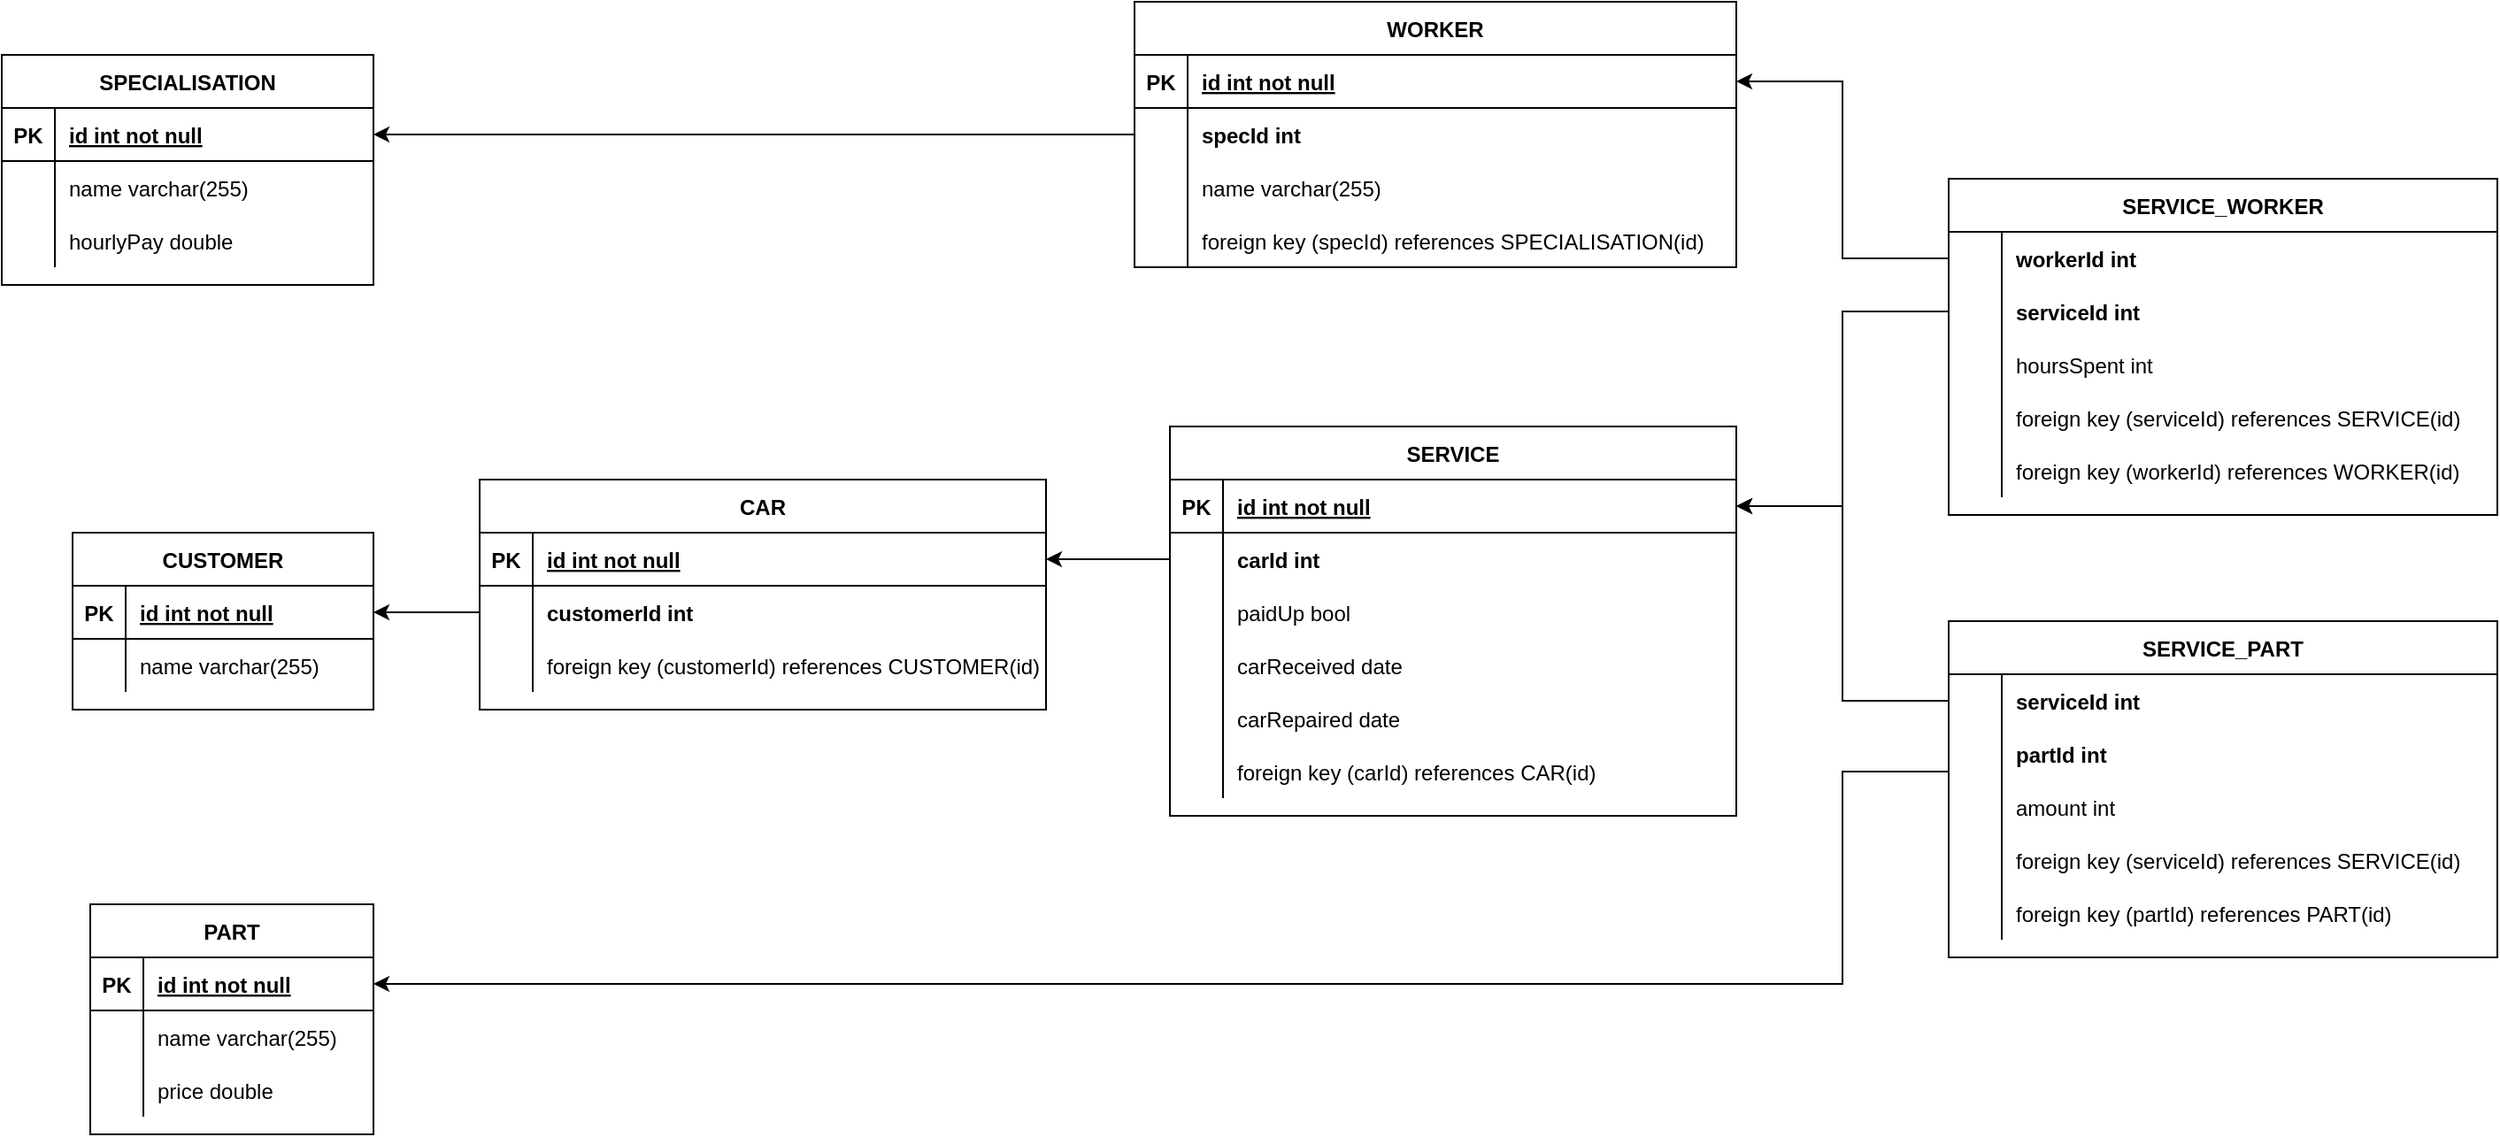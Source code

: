 <mxfile version="20.3.0" type="device"><diagram name="Page-1" id="a7904f86-f2b4-8e86-fa97-74104820619b"><mxGraphModel dx="2773" dy="918" grid="1" gridSize="10" guides="1" tooltips="1" connect="1" arrows="1" fold="1" page="1" pageScale="1" pageWidth="1100" pageHeight="850" background="none" math="0" shadow="0"><root><mxCell id="0"/><mxCell id="1" parent="0"/><mxCell id="XZ2ydOIf4kOZczTVMrgC-162" value="CAR" style="shape=table;startSize=30;container=1;collapsible=1;childLayout=tableLayout;fixedRows=1;rowLines=0;fontStyle=1;align=center;resizeLast=1;" vertex="1" parent="1"><mxGeometry x="-380" y="380" width="320" height="130" as="geometry"/></mxCell><mxCell id="XZ2ydOIf4kOZczTVMrgC-163" value="" style="shape=tableRow;horizontal=0;startSize=0;swimlaneHead=0;swimlaneBody=0;fillColor=none;collapsible=0;dropTarget=0;points=[[0,0.5],[1,0.5]];portConstraint=eastwest;top=0;left=0;right=0;bottom=1;" vertex="1" parent="XZ2ydOIf4kOZczTVMrgC-162"><mxGeometry y="30" width="320" height="30" as="geometry"/></mxCell><mxCell id="XZ2ydOIf4kOZczTVMrgC-164" value="PK" style="shape=partialRectangle;overflow=hidden;connectable=0;fillColor=none;top=0;left=0;bottom=0;right=0;fontStyle=1;" vertex="1" parent="XZ2ydOIf4kOZczTVMrgC-163"><mxGeometry width="30" height="30" as="geometry"><mxRectangle width="30" height="30" as="alternateBounds"/></mxGeometry></mxCell><mxCell id="XZ2ydOIf4kOZczTVMrgC-165" value="id int not null" style="shape=partialRectangle;overflow=hidden;connectable=0;fillColor=none;align=left;top=0;left=0;bottom=0;right=0;spacingLeft=6;fontStyle=5;" vertex="1" parent="XZ2ydOIf4kOZczTVMrgC-163"><mxGeometry x="30" width="290" height="30" as="geometry"><mxRectangle width="290" height="30" as="alternateBounds"/></mxGeometry></mxCell><mxCell id="XZ2ydOIf4kOZczTVMrgC-166" value="" style="shape=tableRow;horizontal=0;startSize=0;swimlaneHead=0;swimlaneBody=0;fillColor=none;collapsible=0;dropTarget=0;points=[[0,0.5],[1,0.5]];portConstraint=eastwest;top=0;left=0;right=0;bottom=0;" vertex="1" parent="XZ2ydOIf4kOZczTVMrgC-162"><mxGeometry y="60" width="320" height="30" as="geometry"/></mxCell><mxCell id="XZ2ydOIf4kOZczTVMrgC-167" value="" style="shape=partialRectangle;overflow=hidden;connectable=0;fillColor=none;top=0;left=0;bottom=0;right=0;" vertex="1" parent="XZ2ydOIf4kOZczTVMrgC-166"><mxGeometry width="30" height="30" as="geometry"><mxRectangle width="30" height="30" as="alternateBounds"/></mxGeometry></mxCell><mxCell id="XZ2ydOIf4kOZczTVMrgC-168" value="customerId int" style="shape=partialRectangle;overflow=hidden;connectable=0;fillColor=none;align=left;top=0;left=0;bottom=0;right=0;spacingLeft=6;fontStyle=1" vertex="1" parent="XZ2ydOIf4kOZczTVMrgC-166"><mxGeometry x="30" width="290" height="30" as="geometry"><mxRectangle width="290" height="30" as="alternateBounds"/></mxGeometry></mxCell><mxCell id="XZ2ydOIf4kOZczTVMrgC-169" value="" style="shape=tableRow;horizontal=0;startSize=0;swimlaneHead=0;swimlaneBody=0;fillColor=none;collapsible=0;dropTarget=0;points=[[0,0.5],[1,0.5]];portConstraint=eastwest;top=0;left=0;right=0;bottom=0;" vertex="1" parent="XZ2ydOIf4kOZczTVMrgC-162"><mxGeometry y="90" width="320" height="30" as="geometry"/></mxCell><mxCell id="XZ2ydOIf4kOZczTVMrgC-170" value="" style="shape=partialRectangle;overflow=hidden;connectable=0;fillColor=none;top=0;left=0;bottom=0;right=0;" vertex="1" parent="XZ2ydOIf4kOZczTVMrgC-169"><mxGeometry width="30" height="30" as="geometry"><mxRectangle width="30" height="30" as="alternateBounds"/></mxGeometry></mxCell><mxCell id="XZ2ydOIf4kOZczTVMrgC-171" value="foreign key (customerId) references CUSTOMER(id)" style="shape=partialRectangle;overflow=hidden;connectable=0;fillColor=none;align=left;top=0;left=0;bottom=0;right=0;spacingLeft=6;" vertex="1" parent="XZ2ydOIf4kOZczTVMrgC-169"><mxGeometry x="30" width="290" height="30" as="geometry"><mxRectangle width="290" height="30" as="alternateBounds"/></mxGeometry></mxCell><mxCell id="XZ2ydOIf4kOZczTVMrgC-172" value="" style="edgeStyle=orthogonalEdgeStyle;rounded=0;orthogonalLoop=1;jettySize=auto;html=1;exitX=0;exitY=0.5;exitDx=0;exitDy=0;entryX=1;entryY=0.5;entryDx=0;entryDy=0;" edge="1" parent="1" source="XZ2ydOIf4kOZczTVMrgC-177" target="XZ2ydOIf4kOZczTVMrgC-163"><mxGeometry relative="1" as="geometry"><mxPoint x="-190" y="570" as="targetPoint"/></mxGeometry></mxCell><mxCell id="XZ2ydOIf4kOZczTVMrgC-173" value="SERVICE" style="shape=table;startSize=30;container=1;collapsible=1;childLayout=tableLayout;fixedRows=1;rowLines=0;fontStyle=1;align=center;resizeLast=1;" vertex="1" parent="1"><mxGeometry x="10" y="350" width="320" height="220" as="geometry"/></mxCell><mxCell id="XZ2ydOIf4kOZczTVMrgC-174" value="" style="shape=tableRow;horizontal=0;startSize=0;swimlaneHead=0;swimlaneBody=0;fillColor=none;collapsible=0;dropTarget=0;points=[[0,0.5],[1,0.5]];portConstraint=eastwest;top=0;left=0;right=0;bottom=1;" vertex="1" parent="XZ2ydOIf4kOZczTVMrgC-173"><mxGeometry y="30" width="320" height="30" as="geometry"/></mxCell><mxCell id="XZ2ydOIf4kOZczTVMrgC-175" value="PK" style="shape=partialRectangle;overflow=hidden;connectable=0;fillColor=none;top=0;left=0;bottom=0;right=0;fontStyle=1;" vertex="1" parent="XZ2ydOIf4kOZczTVMrgC-174"><mxGeometry width="30" height="30" as="geometry"><mxRectangle width="30" height="30" as="alternateBounds"/></mxGeometry></mxCell><mxCell id="XZ2ydOIf4kOZczTVMrgC-176" value="id int not null" style="shape=partialRectangle;overflow=hidden;connectable=0;fillColor=none;align=left;top=0;left=0;bottom=0;right=0;spacingLeft=6;fontStyle=5;" vertex="1" parent="XZ2ydOIf4kOZczTVMrgC-174"><mxGeometry x="30" width="290" height="30" as="geometry"><mxRectangle width="290" height="30" as="alternateBounds"/></mxGeometry></mxCell><mxCell id="XZ2ydOIf4kOZczTVMrgC-177" value="" style="shape=tableRow;horizontal=0;startSize=0;swimlaneHead=0;swimlaneBody=0;fillColor=none;collapsible=0;dropTarget=0;points=[[0,0.5],[1,0.5]];portConstraint=eastwest;top=0;left=0;right=0;bottom=0;" vertex="1" parent="XZ2ydOIf4kOZczTVMrgC-173"><mxGeometry y="60" width="320" height="30" as="geometry"/></mxCell><mxCell id="XZ2ydOIf4kOZczTVMrgC-178" value="" style="shape=partialRectangle;overflow=hidden;connectable=0;fillColor=none;top=0;left=0;bottom=0;right=0;" vertex="1" parent="XZ2ydOIf4kOZczTVMrgC-177"><mxGeometry width="30" height="30" as="geometry"><mxRectangle width="30" height="30" as="alternateBounds"/></mxGeometry></mxCell><mxCell id="XZ2ydOIf4kOZczTVMrgC-179" value="carId int" style="shape=partialRectangle;overflow=hidden;connectable=0;fillColor=none;align=left;top=0;left=0;bottom=0;right=0;spacingLeft=6;fontStyle=1" vertex="1" parent="XZ2ydOIf4kOZczTVMrgC-177"><mxGeometry x="30" width="290" height="30" as="geometry"><mxRectangle width="290" height="30" as="alternateBounds"/></mxGeometry></mxCell><mxCell id="XZ2ydOIf4kOZczTVMrgC-180" value="" style="shape=tableRow;horizontal=0;startSize=0;swimlaneHead=0;swimlaneBody=0;fillColor=none;collapsible=0;dropTarget=0;points=[[0,0.5],[1,0.5]];portConstraint=eastwest;top=0;left=0;right=0;bottom=0;" vertex="1" parent="XZ2ydOIf4kOZczTVMrgC-173"><mxGeometry y="90" width="320" height="30" as="geometry"/></mxCell><mxCell id="XZ2ydOIf4kOZczTVMrgC-181" value="" style="shape=partialRectangle;overflow=hidden;connectable=0;fillColor=none;top=0;left=0;bottom=0;right=0;" vertex="1" parent="XZ2ydOIf4kOZczTVMrgC-180"><mxGeometry width="30" height="30" as="geometry"><mxRectangle width="30" height="30" as="alternateBounds"/></mxGeometry></mxCell><mxCell id="XZ2ydOIf4kOZczTVMrgC-182" value="paidUp bool" style="shape=partialRectangle;overflow=hidden;connectable=0;fillColor=none;align=left;top=0;left=0;bottom=0;right=0;spacingLeft=6;" vertex="1" parent="XZ2ydOIf4kOZczTVMrgC-180"><mxGeometry x="30" width="290" height="30" as="geometry"><mxRectangle width="290" height="30" as="alternateBounds"/></mxGeometry></mxCell><mxCell id="XZ2ydOIf4kOZczTVMrgC-183" value="" style="shape=tableRow;horizontal=0;startSize=0;swimlaneHead=0;swimlaneBody=0;fillColor=none;collapsible=0;dropTarget=0;points=[[0,0.5],[1,0.5]];portConstraint=eastwest;top=0;left=0;right=0;bottom=0;" vertex="1" parent="XZ2ydOIf4kOZczTVMrgC-173"><mxGeometry y="120" width="320" height="30" as="geometry"/></mxCell><mxCell id="XZ2ydOIf4kOZczTVMrgC-184" value="" style="shape=partialRectangle;overflow=hidden;connectable=0;fillColor=none;top=0;left=0;bottom=0;right=0;" vertex="1" parent="XZ2ydOIf4kOZczTVMrgC-183"><mxGeometry width="30" height="30" as="geometry"><mxRectangle width="30" height="30" as="alternateBounds"/></mxGeometry></mxCell><mxCell id="XZ2ydOIf4kOZczTVMrgC-185" value="carReceived date" style="shape=partialRectangle;overflow=hidden;connectable=0;fillColor=none;align=left;top=0;left=0;bottom=0;right=0;spacingLeft=6;" vertex="1" parent="XZ2ydOIf4kOZczTVMrgC-183"><mxGeometry x="30" width="290" height="30" as="geometry"><mxRectangle width="290" height="30" as="alternateBounds"/></mxGeometry></mxCell><mxCell id="XZ2ydOIf4kOZczTVMrgC-186" value="" style="shape=tableRow;horizontal=0;startSize=0;swimlaneHead=0;swimlaneBody=0;fillColor=none;collapsible=0;dropTarget=0;points=[[0,0.5],[1,0.5]];portConstraint=eastwest;top=0;left=0;right=0;bottom=0;" vertex="1" parent="XZ2ydOIf4kOZczTVMrgC-173"><mxGeometry y="150" width="320" height="30" as="geometry"/></mxCell><mxCell id="XZ2ydOIf4kOZczTVMrgC-187" value="" style="shape=partialRectangle;overflow=hidden;connectable=0;fillColor=none;top=0;left=0;bottom=0;right=0;" vertex="1" parent="XZ2ydOIf4kOZczTVMrgC-186"><mxGeometry width="30" height="30" as="geometry"><mxRectangle width="30" height="30" as="alternateBounds"/></mxGeometry></mxCell><mxCell id="XZ2ydOIf4kOZczTVMrgC-188" value="carRepaired date" style="shape=partialRectangle;overflow=hidden;connectable=0;fillColor=none;align=left;top=0;left=0;bottom=0;right=0;spacingLeft=6;" vertex="1" parent="XZ2ydOIf4kOZczTVMrgC-186"><mxGeometry x="30" width="290" height="30" as="geometry"><mxRectangle width="290" height="30" as="alternateBounds"/></mxGeometry></mxCell><mxCell id="XZ2ydOIf4kOZczTVMrgC-189" value="" style="shape=tableRow;horizontal=0;startSize=0;swimlaneHead=0;swimlaneBody=0;fillColor=none;collapsible=0;dropTarget=0;points=[[0,0.5],[1,0.5]];portConstraint=eastwest;top=0;left=0;right=0;bottom=0;" vertex="1" parent="XZ2ydOIf4kOZczTVMrgC-173"><mxGeometry y="180" width="320" height="30" as="geometry"/></mxCell><mxCell id="XZ2ydOIf4kOZczTVMrgC-190" value="" style="shape=partialRectangle;overflow=hidden;connectable=0;fillColor=none;top=0;left=0;bottom=0;right=0;" vertex="1" parent="XZ2ydOIf4kOZczTVMrgC-189"><mxGeometry width="30" height="30" as="geometry"><mxRectangle width="30" height="30" as="alternateBounds"/></mxGeometry></mxCell><mxCell id="XZ2ydOIf4kOZczTVMrgC-191" value="foreign key (carId) references CAR(id)" style="shape=partialRectangle;overflow=hidden;connectable=0;fillColor=none;align=left;top=0;left=0;bottom=0;right=0;spacingLeft=6;" vertex="1" parent="XZ2ydOIf4kOZczTVMrgC-189"><mxGeometry x="30" width="290" height="30" as="geometry"><mxRectangle width="290" height="30" as="alternateBounds"/></mxGeometry></mxCell><mxCell id="XZ2ydOIf4kOZczTVMrgC-192" value="PART" style="shape=table;startSize=30;container=1;collapsible=1;childLayout=tableLayout;fixedRows=1;rowLines=0;fontStyle=1;align=center;resizeLast=1;" vertex="1" parent="1"><mxGeometry x="-600" y="620" width="160" height="130" as="geometry"/></mxCell><mxCell id="XZ2ydOIf4kOZczTVMrgC-193" value="" style="shape=tableRow;horizontal=0;startSize=0;swimlaneHead=0;swimlaneBody=0;fillColor=none;collapsible=0;dropTarget=0;points=[[0,0.5],[1,0.5]];portConstraint=eastwest;top=0;left=0;right=0;bottom=1;" vertex="1" parent="XZ2ydOIf4kOZczTVMrgC-192"><mxGeometry y="30" width="160" height="30" as="geometry"/></mxCell><mxCell id="XZ2ydOIf4kOZczTVMrgC-194" value="PK" style="shape=partialRectangle;overflow=hidden;connectable=0;fillColor=none;top=0;left=0;bottom=0;right=0;fontStyle=1;" vertex="1" parent="XZ2ydOIf4kOZczTVMrgC-193"><mxGeometry width="30" height="30" as="geometry"><mxRectangle width="30" height="30" as="alternateBounds"/></mxGeometry></mxCell><mxCell id="XZ2ydOIf4kOZczTVMrgC-195" value="id int not null" style="shape=partialRectangle;overflow=hidden;connectable=0;fillColor=none;align=left;top=0;left=0;bottom=0;right=0;spacingLeft=6;fontStyle=5;" vertex="1" parent="XZ2ydOIf4kOZczTVMrgC-193"><mxGeometry x="30" width="130" height="30" as="geometry"><mxRectangle width="130" height="30" as="alternateBounds"/></mxGeometry></mxCell><mxCell id="XZ2ydOIf4kOZczTVMrgC-196" value="" style="shape=tableRow;horizontal=0;startSize=0;swimlaneHead=0;swimlaneBody=0;fillColor=none;collapsible=0;dropTarget=0;points=[[0,0.5],[1,0.5]];portConstraint=eastwest;top=0;left=0;right=0;bottom=0;" vertex="1" parent="XZ2ydOIf4kOZczTVMrgC-192"><mxGeometry y="60" width="160" height="30" as="geometry"/></mxCell><mxCell id="XZ2ydOIf4kOZczTVMrgC-197" value="" style="shape=partialRectangle;overflow=hidden;connectable=0;fillColor=none;top=0;left=0;bottom=0;right=0;" vertex="1" parent="XZ2ydOIf4kOZczTVMrgC-196"><mxGeometry width="30" height="30" as="geometry"><mxRectangle width="30" height="30" as="alternateBounds"/></mxGeometry></mxCell><mxCell id="XZ2ydOIf4kOZczTVMrgC-198" value="name varchar(255)" style="shape=partialRectangle;overflow=hidden;connectable=0;fillColor=none;align=left;top=0;left=0;bottom=0;right=0;spacingLeft=6;" vertex="1" parent="XZ2ydOIf4kOZczTVMrgC-196"><mxGeometry x="30" width="130" height="30" as="geometry"><mxRectangle width="130" height="30" as="alternateBounds"/></mxGeometry></mxCell><mxCell id="XZ2ydOIf4kOZczTVMrgC-199" value="" style="shape=tableRow;horizontal=0;startSize=0;swimlaneHead=0;swimlaneBody=0;fillColor=none;collapsible=0;dropTarget=0;points=[[0,0.5],[1,0.5]];portConstraint=eastwest;top=0;left=0;right=0;bottom=0;" vertex="1" parent="XZ2ydOIf4kOZczTVMrgC-192"><mxGeometry y="90" width="160" height="30" as="geometry"/></mxCell><mxCell id="XZ2ydOIf4kOZczTVMrgC-200" value="" style="shape=partialRectangle;overflow=hidden;connectable=0;fillColor=none;top=0;left=0;bottom=0;right=0;" vertex="1" parent="XZ2ydOIf4kOZczTVMrgC-199"><mxGeometry width="30" height="30" as="geometry"><mxRectangle width="30" height="30" as="alternateBounds"/></mxGeometry></mxCell><mxCell id="XZ2ydOIf4kOZczTVMrgC-201" value="price double" style="shape=partialRectangle;overflow=hidden;connectable=0;fillColor=none;align=left;top=0;left=0;bottom=0;right=0;spacingLeft=6;" vertex="1" parent="XZ2ydOIf4kOZczTVMrgC-199"><mxGeometry x="30" width="130" height="30" as="geometry"><mxRectangle width="130" height="30" as="alternateBounds"/></mxGeometry></mxCell><mxCell id="XZ2ydOIf4kOZczTVMrgC-202" value="WORKER" style="shape=table;startSize=30;container=1;collapsible=1;childLayout=tableLayout;fixedRows=1;rowLines=0;fontStyle=1;align=center;resizeLast=1;" vertex="1" parent="1"><mxGeometry x="-10" y="110" width="340" height="150" as="geometry"/></mxCell><mxCell id="XZ2ydOIf4kOZczTVMrgC-203" value="" style="shape=tableRow;horizontal=0;startSize=0;swimlaneHead=0;swimlaneBody=0;fillColor=none;collapsible=0;dropTarget=0;points=[[0,0.5],[1,0.5]];portConstraint=eastwest;top=0;left=0;right=0;bottom=1;" vertex="1" parent="XZ2ydOIf4kOZczTVMrgC-202"><mxGeometry y="30" width="340" height="30" as="geometry"/></mxCell><mxCell id="XZ2ydOIf4kOZczTVMrgC-204" value="PK" style="shape=partialRectangle;overflow=hidden;connectable=0;fillColor=none;top=0;left=0;bottom=0;right=0;fontStyle=1;" vertex="1" parent="XZ2ydOIf4kOZczTVMrgC-203"><mxGeometry width="30" height="30" as="geometry"><mxRectangle width="30" height="30" as="alternateBounds"/></mxGeometry></mxCell><mxCell id="XZ2ydOIf4kOZczTVMrgC-205" value="id int not null" style="shape=partialRectangle;overflow=hidden;connectable=0;fillColor=none;align=left;top=0;left=0;bottom=0;right=0;spacingLeft=6;fontStyle=5;" vertex="1" parent="XZ2ydOIf4kOZczTVMrgC-203"><mxGeometry x="30" width="310" height="30" as="geometry"><mxRectangle width="310" height="30" as="alternateBounds"/></mxGeometry></mxCell><mxCell id="XZ2ydOIf4kOZczTVMrgC-206" value="" style="shape=tableRow;horizontal=0;startSize=0;swimlaneHead=0;swimlaneBody=0;fillColor=none;collapsible=0;dropTarget=0;points=[[0,0.5],[1,0.5]];portConstraint=eastwest;top=0;left=0;right=0;bottom=0;" vertex="1" parent="XZ2ydOIf4kOZczTVMrgC-202"><mxGeometry y="60" width="340" height="30" as="geometry"/></mxCell><mxCell id="XZ2ydOIf4kOZczTVMrgC-207" value="" style="shape=partialRectangle;overflow=hidden;connectable=0;fillColor=none;top=0;left=0;bottom=0;right=0;" vertex="1" parent="XZ2ydOIf4kOZczTVMrgC-206"><mxGeometry width="30" height="30" as="geometry"><mxRectangle width="30" height="30" as="alternateBounds"/></mxGeometry></mxCell><mxCell id="XZ2ydOIf4kOZczTVMrgC-208" value="specId int" style="shape=partialRectangle;overflow=hidden;connectable=0;fillColor=none;align=left;top=0;left=0;bottom=0;right=0;spacingLeft=6;fontStyle=1" vertex="1" parent="XZ2ydOIf4kOZczTVMrgC-206"><mxGeometry x="30" width="310" height="30" as="geometry"><mxRectangle width="310" height="30" as="alternateBounds"/></mxGeometry></mxCell><mxCell id="XZ2ydOIf4kOZczTVMrgC-209" value="" style="shape=tableRow;horizontal=0;startSize=0;swimlaneHead=0;swimlaneBody=0;fillColor=none;collapsible=0;dropTarget=0;points=[[0,0.5],[1,0.5]];portConstraint=eastwest;top=0;left=0;right=0;bottom=0;" vertex="1" parent="XZ2ydOIf4kOZczTVMrgC-202"><mxGeometry y="90" width="340" height="30" as="geometry"/></mxCell><mxCell id="XZ2ydOIf4kOZczTVMrgC-210" value="" style="shape=partialRectangle;overflow=hidden;connectable=0;fillColor=none;top=0;left=0;bottom=0;right=0;" vertex="1" parent="XZ2ydOIf4kOZczTVMrgC-209"><mxGeometry width="30" height="30" as="geometry"><mxRectangle width="30" height="30" as="alternateBounds"/></mxGeometry></mxCell><mxCell id="XZ2ydOIf4kOZczTVMrgC-211" value="name varchar(255)" style="shape=partialRectangle;overflow=hidden;connectable=0;fillColor=none;align=left;top=0;left=0;bottom=0;right=0;spacingLeft=6;" vertex="1" parent="XZ2ydOIf4kOZczTVMrgC-209"><mxGeometry x="30" width="310" height="30" as="geometry"><mxRectangle width="310" height="30" as="alternateBounds"/></mxGeometry></mxCell><mxCell id="XZ2ydOIf4kOZczTVMrgC-212" value="" style="shape=tableRow;horizontal=0;startSize=0;swimlaneHead=0;swimlaneBody=0;fillColor=none;collapsible=0;dropTarget=0;points=[[0,0.5],[1,0.5]];portConstraint=eastwest;top=0;left=0;right=0;bottom=0;" vertex="1" parent="XZ2ydOIf4kOZczTVMrgC-202"><mxGeometry y="120" width="340" height="30" as="geometry"/></mxCell><mxCell id="XZ2ydOIf4kOZczTVMrgC-213" value="" style="shape=partialRectangle;overflow=hidden;connectable=0;fillColor=none;top=0;left=0;bottom=0;right=0;" vertex="1" parent="XZ2ydOIf4kOZczTVMrgC-212"><mxGeometry width="30" height="30" as="geometry"><mxRectangle width="30" height="30" as="alternateBounds"/></mxGeometry></mxCell><mxCell id="XZ2ydOIf4kOZczTVMrgC-214" value="foreign key (specId) references SPECIALISATION(id)" style="shape=partialRectangle;overflow=hidden;connectable=0;fillColor=none;align=left;top=0;left=0;bottom=0;right=0;spacingLeft=6;" vertex="1" parent="XZ2ydOIf4kOZczTVMrgC-212"><mxGeometry x="30" width="310" height="30" as="geometry"><mxRectangle width="310" height="30" as="alternateBounds"/></mxGeometry></mxCell><mxCell id="XZ2ydOIf4kOZczTVMrgC-215" value="SERVICE_WORKER" style="shape=table;startSize=30;container=1;collapsible=1;childLayout=tableLayout;fixedRows=1;rowLines=0;fontStyle=1;align=center;resizeLast=1;" vertex="1" parent="1"><mxGeometry x="450" y="210" width="310" height="190" as="geometry"/></mxCell><mxCell id="XZ2ydOIf4kOZczTVMrgC-216" value="" style="shape=tableRow;horizontal=0;startSize=0;swimlaneHead=0;swimlaneBody=0;fillColor=none;collapsible=0;dropTarget=0;points=[[0,0.5],[1,0.5]];portConstraint=eastwest;top=0;left=0;right=0;bottom=0;" vertex="1" parent="XZ2ydOIf4kOZczTVMrgC-215"><mxGeometry y="30" width="310" height="30" as="geometry"/></mxCell><mxCell id="XZ2ydOIf4kOZczTVMrgC-217" value="" style="shape=partialRectangle;overflow=hidden;connectable=0;fillColor=none;top=0;left=0;bottom=0;right=0;" vertex="1" parent="XZ2ydOIf4kOZczTVMrgC-216"><mxGeometry width="30" height="30" as="geometry"><mxRectangle width="30" height="30" as="alternateBounds"/></mxGeometry></mxCell><mxCell id="XZ2ydOIf4kOZczTVMrgC-218" value="workerId int" style="shape=partialRectangle;overflow=hidden;connectable=0;fillColor=none;align=left;top=0;left=0;bottom=0;right=0;spacingLeft=6;fontStyle=1" vertex="1" parent="XZ2ydOIf4kOZczTVMrgC-216"><mxGeometry x="30" width="280" height="30" as="geometry"><mxRectangle width="280" height="30" as="alternateBounds"/></mxGeometry></mxCell><mxCell id="XZ2ydOIf4kOZczTVMrgC-219" value="" style="shape=tableRow;horizontal=0;startSize=0;swimlaneHead=0;swimlaneBody=0;fillColor=none;collapsible=0;dropTarget=0;points=[[0,0.5],[1,0.5]];portConstraint=eastwest;top=0;left=0;right=0;bottom=0;" vertex="1" parent="XZ2ydOIf4kOZczTVMrgC-215"><mxGeometry y="60" width="310" height="30" as="geometry"/></mxCell><mxCell id="XZ2ydOIf4kOZczTVMrgC-220" value="" style="shape=partialRectangle;overflow=hidden;connectable=0;fillColor=none;top=0;left=0;bottom=0;right=0;" vertex="1" parent="XZ2ydOIf4kOZczTVMrgC-219"><mxGeometry width="30" height="30" as="geometry"><mxRectangle width="30" height="30" as="alternateBounds"/></mxGeometry></mxCell><mxCell id="XZ2ydOIf4kOZczTVMrgC-221" value="serviceId int" style="shape=partialRectangle;overflow=hidden;connectable=0;fillColor=none;align=left;top=0;left=0;bottom=0;right=0;spacingLeft=6;fontStyle=1" vertex="1" parent="XZ2ydOIf4kOZczTVMrgC-219"><mxGeometry x="30" width="280" height="30" as="geometry"><mxRectangle width="280" height="30" as="alternateBounds"/></mxGeometry></mxCell><mxCell id="XZ2ydOIf4kOZczTVMrgC-222" value="" style="shape=tableRow;horizontal=0;startSize=0;swimlaneHead=0;swimlaneBody=0;fillColor=none;collapsible=0;dropTarget=0;points=[[0,0.5],[1,0.5]];portConstraint=eastwest;top=0;left=0;right=0;bottom=0;" vertex="1" parent="XZ2ydOIf4kOZczTVMrgC-215"><mxGeometry y="90" width="310" height="30" as="geometry"/></mxCell><mxCell id="XZ2ydOIf4kOZczTVMrgC-223" value="" style="shape=partialRectangle;overflow=hidden;connectable=0;fillColor=none;top=0;left=0;bottom=0;right=0;" vertex="1" parent="XZ2ydOIf4kOZczTVMrgC-222"><mxGeometry width="30" height="30" as="geometry"><mxRectangle width="30" height="30" as="alternateBounds"/></mxGeometry></mxCell><mxCell id="XZ2ydOIf4kOZczTVMrgC-224" value="hoursSpent int" style="shape=partialRectangle;overflow=hidden;connectable=0;fillColor=none;align=left;top=0;left=0;bottom=0;right=0;spacingLeft=6;" vertex="1" parent="XZ2ydOIf4kOZczTVMrgC-222"><mxGeometry x="30" width="280" height="30" as="geometry"><mxRectangle width="280" height="30" as="alternateBounds"/></mxGeometry></mxCell><mxCell id="XZ2ydOIf4kOZczTVMrgC-225" value="" style="shape=tableRow;horizontal=0;startSize=0;swimlaneHead=0;swimlaneBody=0;fillColor=none;collapsible=0;dropTarget=0;points=[[0,0.5],[1,0.5]];portConstraint=eastwest;top=0;left=0;right=0;bottom=0;" vertex="1" parent="XZ2ydOIf4kOZczTVMrgC-215"><mxGeometry y="120" width="310" height="30" as="geometry"/></mxCell><mxCell id="XZ2ydOIf4kOZczTVMrgC-226" value="" style="shape=partialRectangle;overflow=hidden;connectable=0;fillColor=none;top=0;left=0;bottom=0;right=0;" vertex="1" parent="XZ2ydOIf4kOZczTVMrgC-225"><mxGeometry width="30" height="30" as="geometry"><mxRectangle width="30" height="30" as="alternateBounds"/></mxGeometry></mxCell><mxCell id="XZ2ydOIf4kOZczTVMrgC-227" value="foreign key (serviceId) references SERVICE(id)" style="shape=partialRectangle;overflow=hidden;connectable=0;fillColor=none;align=left;top=0;left=0;bottom=0;right=0;spacingLeft=6;" vertex="1" parent="XZ2ydOIf4kOZczTVMrgC-225"><mxGeometry x="30" width="280" height="30" as="geometry"><mxRectangle width="280" height="30" as="alternateBounds"/></mxGeometry></mxCell><mxCell id="XZ2ydOIf4kOZczTVMrgC-228" value="" style="shape=tableRow;horizontal=0;startSize=0;swimlaneHead=0;swimlaneBody=0;fillColor=none;collapsible=0;dropTarget=0;points=[[0,0.5],[1,0.5]];portConstraint=eastwest;top=0;left=0;right=0;bottom=0;" vertex="1" parent="XZ2ydOIf4kOZczTVMrgC-215"><mxGeometry y="150" width="310" height="30" as="geometry"/></mxCell><mxCell id="XZ2ydOIf4kOZczTVMrgC-229" value="" style="shape=partialRectangle;overflow=hidden;connectable=0;fillColor=none;top=0;left=0;bottom=0;right=0;" vertex="1" parent="XZ2ydOIf4kOZczTVMrgC-228"><mxGeometry width="30" height="30" as="geometry"><mxRectangle width="30" height="30" as="alternateBounds"/></mxGeometry></mxCell><mxCell id="XZ2ydOIf4kOZczTVMrgC-230" value="foreign key (workerId) references WORKER(id)" style="shape=partialRectangle;overflow=hidden;connectable=0;fillColor=none;align=left;top=0;left=0;bottom=0;right=0;spacingLeft=6;" vertex="1" parent="XZ2ydOIf4kOZczTVMrgC-228"><mxGeometry x="30" width="280" height="30" as="geometry"><mxRectangle width="280" height="30" as="alternateBounds"/></mxGeometry></mxCell><mxCell id="XZ2ydOIf4kOZczTVMrgC-231" value="SERVICE_PART" style="shape=table;startSize=30;container=1;collapsible=1;childLayout=tableLayout;fixedRows=1;rowLines=0;fontStyle=1;align=center;resizeLast=1;" vertex="1" parent="1"><mxGeometry x="450" y="460" width="310" height="190" as="geometry"><mxRectangle x="380" y="440" width="130" height="30" as="alternateBounds"/></mxGeometry></mxCell><mxCell id="XZ2ydOIf4kOZczTVMrgC-232" value="" style="shape=tableRow;horizontal=0;startSize=0;swimlaneHead=0;swimlaneBody=0;fillColor=none;collapsible=0;dropTarget=0;points=[[0,0.5],[1,0.5]];portConstraint=eastwest;top=0;left=0;right=0;bottom=0;" vertex="1" parent="XZ2ydOIf4kOZczTVMrgC-231"><mxGeometry y="30" width="310" height="30" as="geometry"/></mxCell><mxCell id="XZ2ydOIf4kOZczTVMrgC-233" value="" style="shape=partialRectangle;overflow=hidden;connectable=0;fillColor=none;top=0;left=0;bottom=0;right=0;" vertex="1" parent="XZ2ydOIf4kOZczTVMrgC-232"><mxGeometry width="30" height="30" as="geometry"><mxRectangle width="30" height="30" as="alternateBounds"/></mxGeometry></mxCell><mxCell id="XZ2ydOIf4kOZczTVMrgC-234" value="serviceId int" style="shape=partialRectangle;overflow=hidden;connectable=0;fillColor=none;align=left;top=0;left=0;bottom=0;right=0;spacingLeft=6;fontStyle=1" vertex="1" parent="XZ2ydOIf4kOZczTVMrgC-232"><mxGeometry x="30" width="280" height="30" as="geometry"><mxRectangle width="280" height="30" as="alternateBounds"/></mxGeometry></mxCell><mxCell id="XZ2ydOIf4kOZczTVMrgC-235" value="" style="shape=tableRow;horizontal=0;startSize=0;swimlaneHead=0;swimlaneBody=0;fillColor=none;collapsible=0;dropTarget=0;points=[[0,0.5],[1,0.5]];portConstraint=eastwest;top=0;left=0;right=0;bottom=0;" vertex="1" parent="XZ2ydOIf4kOZczTVMrgC-231"><mxGeometry y="60" width="310" height="30" as="geometry"/></mxCell><mxCell id="XZ2ydOIf4kOZczTVMrgC-236" value="" style="shape=partialRectangle;overflow=hidden;connectable=0;fillColor=none;top=0;left=0;bottom=0;right=0;" vertex="1" parent="XZ2ydOIf4kOZczTVMrgC-235"><mxGeometry width="30" height="30" as="geometry"><mxRectangle width="30" height="30" as="alternateBounds"/></mxGeometry></mxCell><mxCell id="XZ2ydOIf4kOZczTVMrgC-237" value="partId int" style="shape=partialRectangle;overflow=hidden;connectable=0;fillColor=none;align=left;top=0;left=0;bottom=0;right=0;spacingLeft=6;fontStyle=1" vertex="1" parent="XZ2ydOIf4kOZczTVMrgC-235"><mxGeometry x="30" width="280" height="30" as="geometry"><mxRectangle width="280" height="30" as="alternateBounds"/></mxGeometry></mxCell><mxCell id="XZ2ydOIf4kOZczTVMrgC-238" value="" style="shape=tableRow;horizontal=0;startSize=0;swimlaneHead=0;swimlaneBody=0;fillColor=none;collapsible=0;dropTarget=0;points=[[0,0.5],[1,0.5]];portConstraint=eastwest;top=0;left=0;right=0;bottom=0;" vertex="1" parent="XZ2ydOIf4kOZczTVMrgC-231"><mxGeometry y="90" width="310" height="30" as="geometry"/></mxCell><mxCell id="XZ2ydOIf4kOZczTVMrgC-239" value="" style="shape=partialRectangle;overflow=hidden;connectable=0;fillColor=none;top=0;left=0;bottom=0;right=0;" vertex="1" parent="XZ2ydOIf4kOZczTVMrgC-238"><mxGeometry width="30" height="30" as="geometry"><mxRectangle width="30" height="30" as="alternateBounds"/></mxGeometry></mxCell><mxCell id="XZ2ydOIf4kOZczTVMrgC-240" value="amount int" style="shape=partialRectangle;overflow=hidden;connectable=0;fillColor=none;align=left;top=0;left=0;bottom=0;right=0;spacingLeft=6;" vertex="1" parent="XZ2ydOIf4kOZczTVMrgC-238"><mxGeometry x="30" width="280" height="30" as="geometry"><mxRectangle width="280" height="30" as="alternateBounds"/></mxGeometry></mxCell><mxCell id="XZ2ydOIf4kOZczTVMrgC-241" value="" style="shape=tableRow;horizontal=0;startSize=0;swimlaneHead=0;swimlaneBody=0;fillColor=none;collapsible=0;dropTarget=0;points=[[0,0.5],[1,0.5]];portConstraint=eastwest;top=0;left=0;right=0;bottom=0;" vertex="1" parent="XZ2ydOIf4kOZczTVMrgC-231"><mxGeometry y="120" width="310" height="30" as="geometry"/></mxCell><mxCell id="XZ2ydOIf4kOZczTVMrgC-242" value="" style="shape=partialRectangle;overflow=hidden;connectable=0;fillColor=none;top=0;left=0;bottom=0;right=0;" vertex="1" parent="XZ2ydOIf4kOZczTVMrgC-241"><mxGeometry width="30" height="30" as="geometry"><mxRectangle width="30" height="30" as="alternateBounds"/></mxGeometry></mxCell><mxCell id="XZ2ydOIf4kOZczTVMrgC-243" value="foreign key (serviceId) references SERVICE(id)" style="shape=partialRectangle;overflow=hidden;connectable=0;fillColor=none;align=left;top=0;left=0;bottom=0;right=0;spacingLeft=6;" vertex="1" parent="XZ2ydOIf4kOZczTVMrgC-241"><mxGeometry x="30" width="280" height="30" as="geometry"><mxRectangle width="280" height="30" as="alternateBounds"/></mxGeometry></mxCell><mxCell id="XZ2ydOIf4kOZczTVMrgC-244" value="" style="shape=tableRow;horizontal=0;startSize=0;swimlaneHead=0;swimlaneBody=0;fillColor=none;collapsible=0;dropTarget=0;points=[[0,0.5],[1,0.5]];portConstraint=eastwest;top=0;left=0;right=0;bottom=0;" vertex="1" parent="XZ2ydOIf4kOZczTVMrgC-231"><mxGeometry y="150" width="310" height="30" as="geometry"/></mxCell><mxCell id="XZ2ydOIf4kOZczTVMrgC-245" value="" style="shape=partialRectangle;overflow=hidden;connectable=0;fillColor=none;top=0;left=0;bottom=0;right=0;" vertex="1" parent="XZ2ydOIf4kOZczTVMrgC-244"><mxGeometry width="30" height="30" as="geometry"><mxRectangle width="30" height="30" as="alternateBounds"/></mxGeometry></mxCell><mxCell id="XZ2ydOIf4kOZczTVMrgC-246" value="foreign key (partId) references PART(id)" style="shape=partialRectangle;overflow=hidden;connectable=0;fillColor=none;align=left;top=0;left=0;bottom=0;right=0;spacingLeft=6;" vertex="1" parent="XZ2ydOIf4kOZczTVMrgC-244"><mxGeometry x="30" width="280" height="30" as="geometry"><mxRectangle width="280" height="30" as="alternateBounds"/></mxGeometry></mxCell><mxCell id="XZ2ydOIf4kOZczTVMrgC-247" value="" style="edgeStyle=orthogonalEdgeStyle;rounded=0;orthogonalLoop=1;jettySize=auto;html=1;exitX=0;exitY=0.5;exitDx=0;exitDy=0;entryX=1;entryY=0.5;entryDx=0;entryDy=0;" edge="1" parent="1" source="XZ2ydOIf4kOZczTVMrgC-166" target="XZ2ydOIf4kOZczTVMrgC-253"><mxGeometry relative="1" as="geometry"><mxPoint x="300.06" y="110" as="sourcePoint"/><mxPoint x="-400" y="670" as="targetPoint"/><Array as="points"/></mxGeometry></mxCell><mxCell id="XZ2ydOIf4kOZczTVMrgC-248" value="" style="edgeStyle=orthogonalEdgeStyle;rounded=0;orthogonalLoop=1;jettySize=auto;html=1;entryX=1;entryY=0.5;entryDx=0;entryDy=0;" edge="1" parent="1" source="XZ2ydOIf4kOZczTVMrgC-219" target="XZ2ydOIf4kOZczTVMrgC-174"><mxGeometry relative="1" as="geometry"><mxPoint x="340.0" y="125" as="sourcePoint"/><mxPoint x="100.0" y="225" as="targetPoint"/></mxGeometry></mxCell><mxCell id="XZ2ydOIf4kOZczTVMrgC-249" value="" style="edgeStyle=orthogonalEdgeStyle;rounded=0;orthogonalLoop=1;jettySize=auto;html=1;exitX=0;exitY=0.5;exitDx=0;exitDy=0;entryX=1;entryY=0.5;entryDx=0;entryDy=0;" edge="1" parent="1" source="XZ2ydOIf4kOZczTVMrgC-235" target="XZ2ydOIf4kOZczTVMrgC-193"><mxGeometry relative="1" as="geometry"><mxPoint x="450.06" y="720" as="sourcePoint"/><mxPoint x="310" y="725" as="targetPoint"/><Array as="points"><mxPoint x="390" y="545"/><mxPoint x="390" y="665"/></Array></mxGeometry></mxCell><mxCell id="XZ2ydOIf4kOZczTVMrgC-250" value="" style="edgeStyle=orthogonalEdgeStyle;rounded=0;orthogonalLoop=1;jettySize=auto;html=1;" edge="1" parent="1" source="XZ2ydOIf4kOZczTVMrgC-232" target="XZ2ydOIf4kOZczTVMrgC-174"><mxGeometry relative="1" as="geometry"><mxPoint x="70.0" y="405" as="sourcePoint"/><mxPoint x="-170.0" y="505" as="targetPoint"/></mxGeometry></mxCell><mxCell id="XZ2ydOIf4kOZczTVMrgC-251" value="" style="edgeStyle=orthogonalEdgeStyle;rounded=0;orthogonalLoop=1;jettySize=auto;html=1;exitX=0;exitY=0.5;exitDx=0;exitDy=0;" edge="1" parent="1" source="XZ2ydOIf4kOZczTVMrgC-216" target="XZ2ydOIf4kOZczTVMrgC-203"><mxGeometry relative="1" as="geometry"><mxPoint x="760.06" y="90" as="sourcePoint"/><mxPoint x="520.06" y="190" as="targetPoint"/><Array as="points"><mxPoint x="390" y="255"/><mxPoint x="390" y="155"/></Array></mxGeometry></mxCell><mxCell id="XZ2ydOIf4kOZczTVMrgC-252" value="CUSTOMER" style="shape=table;startSize=30;container=1;collapsible=1;childLayout=tableLayout;fixedRows=1;rowLines=0;fontStyle=1;align=center;resizeLast=1;" vertex="1" parent="1"><mxGeometry x="-610" y="410" width="170" height="100" as="geometry"/></mxCell><mxCell id="XZ2ydOIf4kOZczTVMrgC-253" value="" style="shape=tableRow;horizontal=0;startSize=0;swimlaneHead=0;swimlaneBody=0;fillColor=none;collapsible=0;dropTarget=0;points=[[0,0.5],[1,0.5]];portConstraint=eastwest;top=0;left=0;right=0;bottom=1;" vertex="1" parent="XZ2ydOIf4kOZczTVMrgC-252"><mxGeometry y="30" width="170" height="30" as="geometry"/></mxCell><mxCell id="XZ2ydOIf4kOZczTVMrgC-254" value="PK" style="shape=partialRectangle;overflow=hidden;connectable=0;fillColor=none;top=0;left=0;bottom=0;right=0;fontStyle=1;" vertex="1" parent="XZ2ydOIf4kOZczTVMrgC-253"><mxGeometry width="30" height="30" as="geometry"><mxRectangle width="30" height="30" as="alternateBounds"/></mxGeometry></mxCell><mxCell id="XZ2ydOIf4kOZczTVMrgC-255" value="id int not null" style="shape=partialRectangle;overflow=hidden;connectable=0;fillColor=none;align=left;top=0;left=0;bottom=0;right=0;spacingLeft=6;fontStyle=5;" vertex="1" parent="XZ2ydOIf4kOZczTVMrgC-253"><mxGeometry x="30" width="140" height="30" as="geometry"><mxRectangle width="140" height="30" as="alternateBounds"/></mxGeometry></mxCell><mxCell id="XZ2ydOIf4kOZczTVMrgC-256" value="" style="shape=tableRow;horizontal=0;startSize=0;swimlaneHead=0;swimlaneBody=0;fillColor=none;collapsible=0;dropTarget=0;points=[[0,0.5],[1,0.5]];portConstraint=eastwest;top=0;left=0;right=0;bottom=0;" vertex="1" parent="XZ2ydOIf4kOZczTVMrgC-252"><mxGeometry y="60" width="170" height="30" as="geometry"/></mxCell><mxCell id="XZ2ydOIf4kOZczTVMrgC-257" value="" style="shape=partialRectangle;overflow=hidden;connectable=0;fillColor=none;top=0;left=0;bottom=0;right=0;" vertex="1" parent="XZ2ydOIf4kOZczTVMrgC-256"><mxGeometry width="30" height="30" as="geometry"><mxRectangle width="30" height="30" as="alternateBounds"/></mxGeometry></mxCell><mxCell id="XZ2ydOIf4kOZczTVMrgC-258" value="name varchar(255)" style="shape=partialRectangle;overflow=hidden;connectable=0;fillColor=none;align=left;top=0;left=0;bottom=0;right=0;spacingLeft=6;fontStyle=0" vertex="1" parent="XZ2ydOIf4kOZczTVMrgC-256"><mxGeometry x="30" width="140" height="30" as="geometry"><mxRectangle width="140" height="30" as="alternateBounds"/></mxGeometry></mxCell><mxCell id="XZ2ydOIf4kOZczTVMrgC-259" value="SPECIALISATION" style="shape=table;startSize=30;container=1;collapsible=1;childLayout=tableLayout;fixedRows=1;rowLines=0;fontStyle=1;align=center;resizeLast=1;" vertex="1" parent="1"><mxGeometry x="-650" y="140" width="210" height="130" as="geometry"/></mxCell><mxCell id="XZ2ydOIf4kOZczTVMrgC-260" value="" style="shape=tableRow;horizontal=0;startSize=0;swimlaneHead=0;swimlaneBody=0;fillColor=none;collapsible=0;dropTarget=0;points=[[0,0.5],[1,0.5]];portConstraint=eastwest;top=0;left=0;right=0;bottom=1;" vertex="1" parent="XZ2ydOIf4kOZczTVMrgC-259"><mxGeometry y="30" width="210" height="30" as="geometry"/></mxCell><mxCell id="XZ2ydOIf4kOZczTVMrgC-261" value="PK" style="shape=partialRectangle;overflow=hidden;connectable=0;fillColor=none;top=0;left=0;bottom=0;right=0;fontStyle=1;" vertex="1" parent="XZ2ydOIf4kOZczTVMrgC-260"><mxGeometry width="30" height="30" as="geometry"><mxRectangle width="30" height="30" as="alternateBounds"/></mxGeometry></mxCell><mxCell id="XZ2ydOIf4kOZczTVMrgC-262" value="id int not null" style="shape=partialRectangle;overflow=hidden;connectable=0;fillColor=none;align=left;top=0;left=0;bottom=0;right=0;spacingLeft=6;fontStyle=5;" vertex="1" parent="XZ2ydOIf4kOZczTVMrgC-260"><mxGeometry x="30" width="180" height="30" as="geometry"><mxRectangle width="180" height="30" as="alternateBounds"/></mxGeometry></mxCell><mxCell id="XZ2ydOIf4kOZczTVMrgC-263" value="" style="shape=tableRow;horizontal=0;startSize=0;swimlaneHead=0;swimlaneBody=0;fillColor=none;collapsible=0;dropTarget=0;points=[[0,0.5],[1,0.5]];portConstraint=eastwest;top=0;left=0;right=0;bottom=0;" vertex="1" parent="XZ2ydOIf4kOZczTVMrgC-259"><mxGeometry y="60" width="210" height="30" as="geometry"/></mxCell><mxCell id="XZ2ydOIf4kOZczTVMrgC-264" value="" style="shape=partialRectangle;overflow=hidden;connectable=0;fillColor=none;top=0;left=0;bottom=0;right=0;" vertex="1" parent="XZ2ydOIf4kOZczTVMrgC-263"><mxGeometry width="30" height="30" as="geometry"><mxRectangle width="30" height="30" as="alternateBounds"/></mxGeometry></mxCell><mxCell id="XZ2ydOIf4kOZczTVMrgC-265" value="name varchar(255)" style="shape=partialRectangle;overflow=hidden;connectable=0;fillColor=none;align=left;top=0;left=0;bottom=0;right=0;spacingLeft=6;" vertex="1" parent="XZ2ydOIf4kOZczTVMrgC-263"><mxGeometry x="30" width="180" height="30" as="geometry"><mxRectangle width="180" height="30" as="alternateBounds"/></mxGeometry></mxCell><mxCell id="XZ2ydOIf4kOZczTVMrgC-266" value="" style="shape=tableRow;horizontal=0;startSize=0;swimlaneHead=0;swimlaneBody=0;fillColor=none;collapsible=0;dropTarget=0;points=[[0,0.5],[1,0.5]];portConstraint=eastwest;top=0;left=0;right=0;bottom=0;" vertex="1" parent="XZ2ydOIf4kOZczTVMrgC-259"><mxGeometry y="90" width="210" height="30" as="geometry"/></mxCell><mxCell id="XZ2ydOIf4kOZczTVMrgC-267" value="" style="shape=partialRectangle;overflow=hidden;connectable=0;fillColor=none;top=0;left=0;bottom=0;right=0;" vertex="1" parent="XZ2ydOIf4kOZczTVMrgC-266"><mxGeometry width="30" height="30" as="geometry"><mxRectangle width="30" height="30" as="alternateBounds"/></mxGeometry></mxCell><mxCell id="XZ2ydOIf4kOZczTVMrgC-268" value="hourlyPay double" style="shape=partialRectangle;overflow=hidden;connectable=0;fillColor=none;align=left;top=0;left=0;bottom=0;right=0;spacingLeft=6;" vertex="1" parent="XZ2ydOIf4kOZczTVMrgC-266"><mxGeometry x="30" width="180" height="30" as="geometry"><mxRectangle width="180" height="30" as="alternateBounds"/></mxGeometry></mxCell><mxCell id="XZ2ydOIf4kOZczTVMrgC-269" value="" style="edgeStyle=orthogonalEdgeStyle;rounded=0;orthogonalLoop=1;jettySize=auto;html=1;exitX=0;exitY=0.5;exitDx=0;exitDy=0;entryX=1;entryY=0.5;entryDx=0;entryDy=0;" edge="1" parent="1" source="XZ2ydOIf4kOZczTVMrgC-206" target="XZ2ydOIf4kOZczTVMrgC-260"><mxGeometry relative="1" as="geometry"><mxPoint x="770.0" y="295" as="sourcePoint"/><mxPoint x="-40" y="40" as="targetPoint"/><Array as="points"/></mxGeometry></mxCell></root></mxGraphModel></diagram></mxfile>